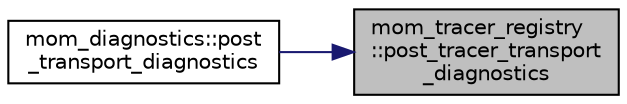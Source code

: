 digraph "mom_tracer_registry::post_tracer_transport_diagnostics"
{
 // INTERACTIVE_SVG=YES
 // LATEX_PDF_SIZE
  edge [fontname="Helvetica",fontsize="10",labelfontname="Helvetica",labelfontsize="10"];
  node [fontname="Helvetica",fontsize="10",shape=record];
  rankdir="RL";
  Node1 [label="mom_tracer_registry\l::post_tracer_transport\l_diagnostics",height=0.2,width=0.4,color="black", fillcolor="grey75", style="filled", fontcolor="black",tooltip="Post the advective and diffusive tendencies."];
  Node1 -> Node2 [dir="back",color="midnightblue",fontsize="10",style="solid",fontname="Helvetica"];
  Node2 [label="mom_diagnostics::post\l_transport_diagnostics",height=0.2,width=0.4,color="black", fillcolor="white", style="filled",URL="$namespacemom__diagnostics.html#acab7430159d4702301069d0d4f82f45c",tooltip="This routine posts diagnostics of the transports, including the subgridscale contributions."];
}
